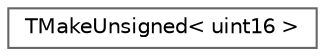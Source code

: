 digraph "Graphical Class Hierarchy"
{
 // INTERACTIVE_SVG=YES
 // LATEX_PDF_SIZE
  bgcolor="transparent";
  edge [fontname=Helvetica,fontsize=10,labelfontname=Helvetica,labelfontsize=10];
  node [fontname=Helvetica,fontsize=10,shape=box,height=0.2,width=0.4];
  rankdir="LR";
  Node0 [id="Node000000",label="TMakeUnsigned\< uint16 \>",height=0.2,width=0.4,color="grey40", fillcolor="white", style="filled",URL="$dc/d8d/structTMakeUnsigned_3_01uint16_01_4.html",tooltip=" "];
}
